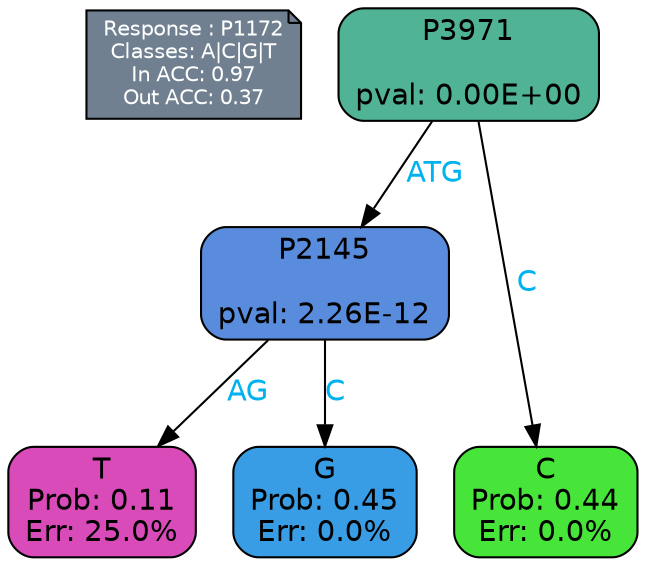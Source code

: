 digraph Tree {
node [shape=box, style="filled, rounded", color="black", fontname=helvetica] ;
graph [ranksep=equally, splines=polylines, bgcolor=transparent, dpi=600] ;
edge [fontname=helvetica] ;
LEGEND [label="Response : P1172
Classes: A|C|G|T
In ACC: 0.97
Out ACC: 0.37
",shape=note,align=left,style=filled,fillcolor="slategray",fontcolor="white",fontsize=10];1 [label="P3971

pval: 0.00E+00", fillcolor="#51b395"] ;
2 [label="P2145

pval: 2.26E-12", fillcolor="#598cdc"] ;
3 [label="T
Prob: 0.11
Err: 25.0%", fillcolor="#da4bba"] ;
4 [label="G
Prob: 0.45
Err: 0.0%", fillcolor="#399de5"] ;
5 [label="C
Prob: 0.44
Err: 0.0%", fillcolor="#47e539"] ;
1 -> 2 [label="ATG",fontcolor=deepskyblue2] ;
1 -> 5 [label="C",fontcolor=deepskyblue2] ;
2 -> 3 [label="AG",fontcolor=deepskyblue2] ;
2 -> 4 [label="C",fontcolor=deepskyblue2] ;
{rank = same; 3;4;5;}{rank = same; LEGEND;1;}}